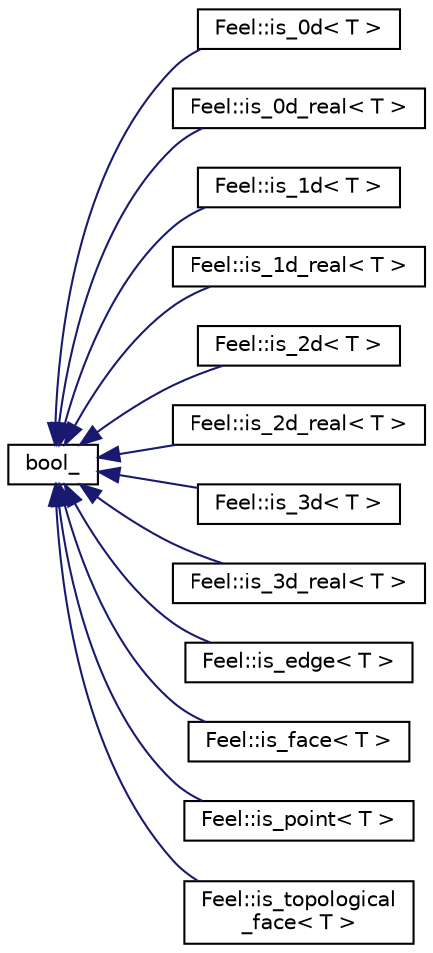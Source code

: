 digraph "Graphical Class Hierarchy"
{
 // LATEX_PDF_SIZE
  edge [fontname="Helvetica",fontsize="10",labelfontname="Helvetica",labelfontsize="10"];
  node [fontname="Helvetica",fontsize="10",shape=record];
  rankdir="LR";
  Node0 [label="bool_",height=0.2,width=0.4,color="black", fillcolor="white", style="filled",URL="$classboost_1_1mpl_1_1bool__.html",tooltip=" "];
  Node0 -> Node1 [dir="back",color="midnightblue",fontsize="10",style="solid",fontname="Helvetica"];
  Node1 [label="Feel::is_0d\< T \>",height=0.2,width=0.4,color="black", fillcolor="white", style="filled",URL="$structFeel_1_1is__0d.html",tooltip=" "];
  Node0 -> Node2 [dir="back",color="midnightblue",fontsize="10",style="solid",fontname="Helvetica"];
  Node2 [label="Feel::is_0d_real\< T \>",height=0.2,width=0.4,color="black", fillcolor="white", style="filled",URL="$structFeel_1_1is__0d__real.html",tooltip=" "];
  Node0 -> Node3 [dir="back",color="midnightblue",fontsize="10",style="solid",fontname="Helvetica"];
  Node3 [label="Feel::is_1d\< T \>",height=0.2,width=0.4,color="black", fillcolor="white", style="filled",URL="$structFeel_1_1is__1d.html",tooltip=" "];
  Node0 -> Node4 [dir="back",color="midnightblue",fontsize="10",style="solid",fontname="Helvetica"];
  Node4 [label="Feel::is_1d_real\< T \>",height=0.2,width=0.4,color="black", fillcolor="white", style="filled",URL="$structFeel_1_1is__1d__real.html",tooltip=" "];
  Node0 -> Node5 [dir="back",color="midnightblue",fontsize="10",style="solid",fontname="Helvetica"];
  Node5 [label="Feel::is_2d\< T \>",height=0.2,width=0.4,color="black", fillcolor="white", style="filled",URL="$structFeel_1_1is__2d.html",tooltip=" "];
  Node0 -> Node6 [dir="back",color="midnightblue",fontsize="10",style="solid",fontname="Helvetica"];
  Node6 [label="Feel::is_2d_real\< T \>",height=0.2,width=0.4,color="black", fillcolor="white", style="filled",URL="$structFeel_1_1is__2d__real.html",tooltip=" "];
  Node0 -> Node7 [dir="back",color="midnightblue",fontsize="10",style="solid",fontname="Helvetica"];
  Node7 [label="Feel::is_3d\< T \>",height=0.2,width=0.4,color="black", fillcolor="white", style="filled",URL="$structFeel_1_1is__3d.html",tooltip=" "];
  Node0 -> Node8 [dir="back",color="midnightblue",fontsize="10",style="solid",fontname="Helvetica"];
  Node8 [label="Feel::is_3d_real\< T \>",height=0.2,width=0.4,color="black", fillcolor="white", style="filled",URL="$structFeel_1_1is__3d__real.html",tooltip=" "];
  Node0 -> Node9 [dir="back",color="midnightblue",fontsize="10",style="solid",fontname="Helvetica"];
  Node9 [label="Feel::is_edge\< T \>",height=0.2,width=0.4,color="black", fillcolor="white", style="filled",URL="$structFeel_1_1is__edge.html",tooltip=" "];
  Node0 -> Node10 [dir="back",color="midnightblue",fontsize="10",style="solid",fontname="Helvetica"];
  Node10 [label="Feel::is_face\< T \>",height=0.2,width=0.4,color="black", fillcolor="white", style="filled",URL="$structFeel_1_1is__face.html",tooltip=" "];
  Node0 -> Node11 [dir="back",color="midnightblue",fontsize="10",style="solid",fontname="Helvetica"];
  Node11 [label="Feel::is_point\< T \>",height=0.2,width=0.4,color="black", fillcolor="white", style="filled",URL="$structFeel_1_1is__point.html",tooltip=" "];
  Node0 -> Node12 [dir="back",color="midnightblue",fontsize="10",style="solid",fontname="Helvetica"];
  Node12 [label="Feel::is_topological\l_face\< T \>",height=0.2,width=0.4,color="black", fillcolor="white", style="filled",URL="$structFeel_1_1is__topological__face.html",tooltip=" "];
}
